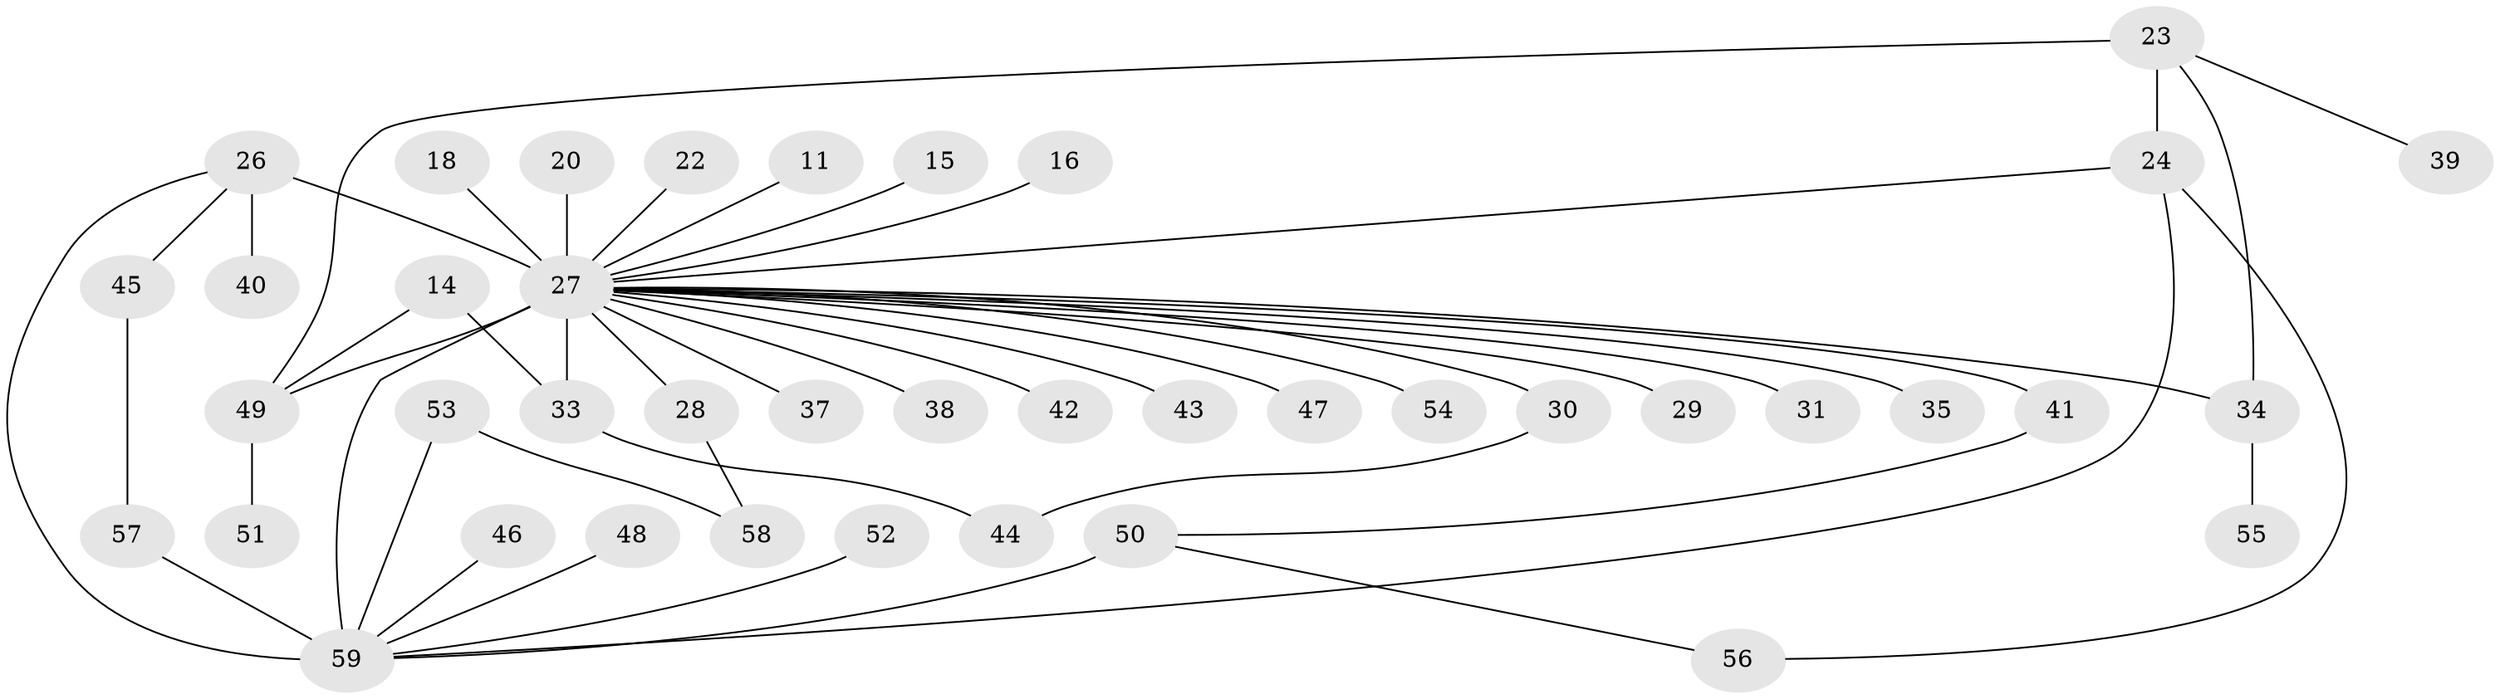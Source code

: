 // original degree distribution, {7: 0.01694915254237288, 5: 0.05084745762711865, 37: 0.01694915254237288, 6: 0.05084745762711865, 11: 0.01694915254237288, 2: 0.2542372881355932, 3: 0.1016949152542373, 1: 0.4067796610169492, 4: 0.06779661016949153, 8: 0.01694915254237288}
// Generated by graph-tools (version 1.1) at 2025/51/03/04/25 21:51:44]
// undirected, 41 vertices, 50 edges
graph export_dot {
graph [start="1"]
  node [color=gray90,style=filled];
  11;
  14;
  15;
  16;
  18;
  20;
  22;
  23;
  24 [super="+2"];
  26 [super="+12+25"];
  27 [super="+9+21"];
  28;
  29;
  30;
  31;
  33 [super="+32"];
  34;
  35;
  37;
  38;
  39;
  40;
  41;
  42;
  43;
  44;
  45;
  46;
  47;
  48;
  49 [super="+5+7"];
  50 [super="+10"];
  51;
  52;
  53;
  54;
  55;
  56 [super="+36"];
  57;
  58;
  59 [super="+19+17+1"];
  11 -- 27;
  14 -- 49;
  14 -- 33;
  15 -- 27;
  16 -- 27;
  18 -- 27;
  20 -- 27;
  22 -- 27;
  23 -- 34;
  23 -- 39;
  23 -- 49 [weight=2];
  23 -- 24;
  24 -- 59 [weight=2];
  24 -- 56;
  24 -- 27;
  26 -- 45;
  26 -- 40;
  26 -- 59;
  26 -- 27 [weight=2];
  27 -- 59 [weight=10];
  27 -- 28;
  27 -- 29;
  27 -- 30;
  27 -- 31;
  27 -- 33 [weight=2];
  27 -- 34;
  27 -- 35;
  27 -- 37;
  27 -- 38;
  27 -- 41;
  27 -- 42;
  27 -- 43;
  27 -- 47;
  27 -- 49 [weight=4];
  27 -- 54;
  28 -- 58;
  30 -- 44;
  33 -- 44;
  34 -- 55;
  41 -- 50;
  45 -- 57;
  46 -- 59;
  48 -- 59;
  49 -- 51;
  50 -- 59 [weight=3];
  50 -- 56;
  52 -- 59;
  53 -- 58;
  53 -- 59;
  57 -- 59;
}

